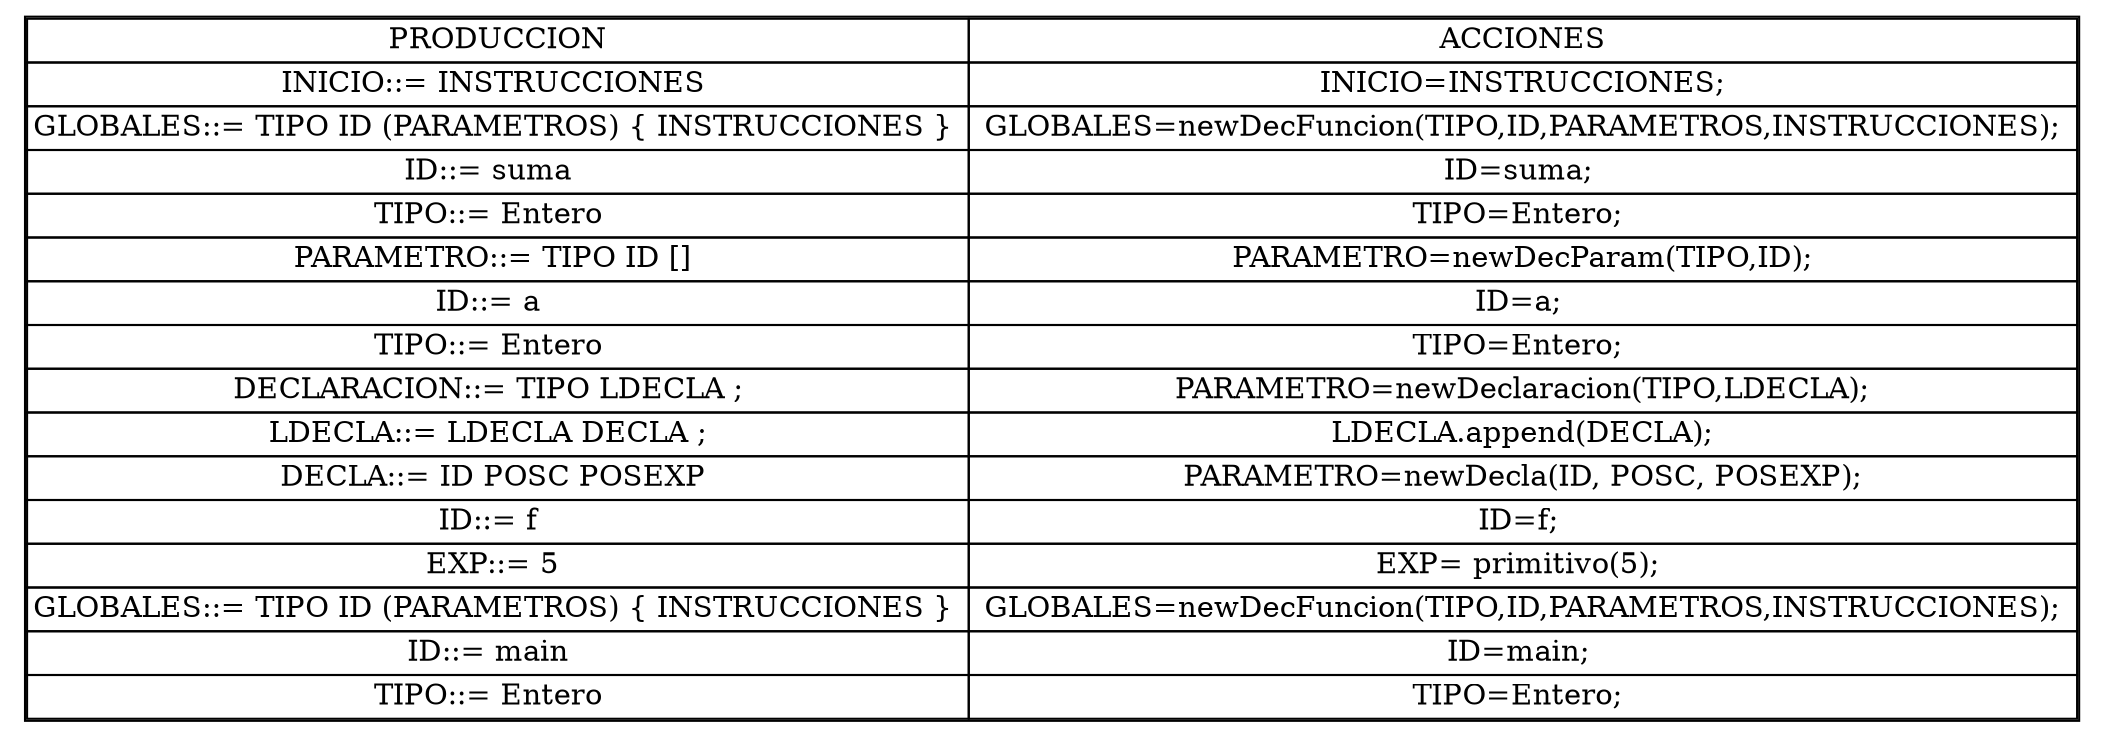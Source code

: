 digraph {
node0 [    shape=plaintext
    label=<

      <table cellspacing='0'>
      <tr><td>PRODUCCION</td><td>ACCIONES</td></tr>
<tr><td>INICIO::= INSTRUCCIONES </td><td> INICIO=INSTRUCCIONES; </td></tr>
<tr><td>GLOBALES::= TIPO ID (PARAMETROS) { INSTRUCCIONES } </td><td> GLOBALES=newDecFuncion(TIPO,ID,PARAMETROS,INSTRUCCIONES); </td></tr>
<tr><td>ID::= suma  </td><td> ID=suma;  </td></tr>
<tr><td>TIPO::= Entero  </td><td> TIPO=Entero;  </td></tr><tr><td>PARAMETRO::= TIPO ID [] </td><td> PARAMETRO=newDecParam(TIPO,ID); </td></tr>
<tr><td>ID::= a  </td><td> ID=a;  </td></tr>
<tr><td>TIPO::= Entero  </td><td> TIPO=Entero;  </td></tr>
<tr><td>DECLARACION::= TIPO LDECLA ;  </td><td> PARAMETRO=newDeclaracion(TIPO,LDECLA); </td></tr><tr><td>LDECLA::= LDECLA DECLA ;  </td><td> LDECLA.append(DECLA); </td></tr><tr><td>DECLA::= ID POSC POSEXP </td><td> PARAMETRO=newDecla(ID, POSC, POSEXP); </td></tr>
<tr><td>ID::= f  </td><td> ID=f;  </td></tr>
<tr><td>EXP::= 5 </td><td> EXP= primitivo(5);  </td></tr>
<tr><td>GLOBALES::= TIPO ID (PARAMETROS) { INSTRUCCIONES } </td><td> GLOBALES=newDecFuncion(TIPO,ID,PARAMETROS,INSTRUCCIONES); </td></tr>
<tr><td>ID::= main  </td><td> ID=main;  </td></tr>
<tr><td>TIPO::= Entero  </td><td> TIPO=Entero;  </td></tr>
    </table>
>];}